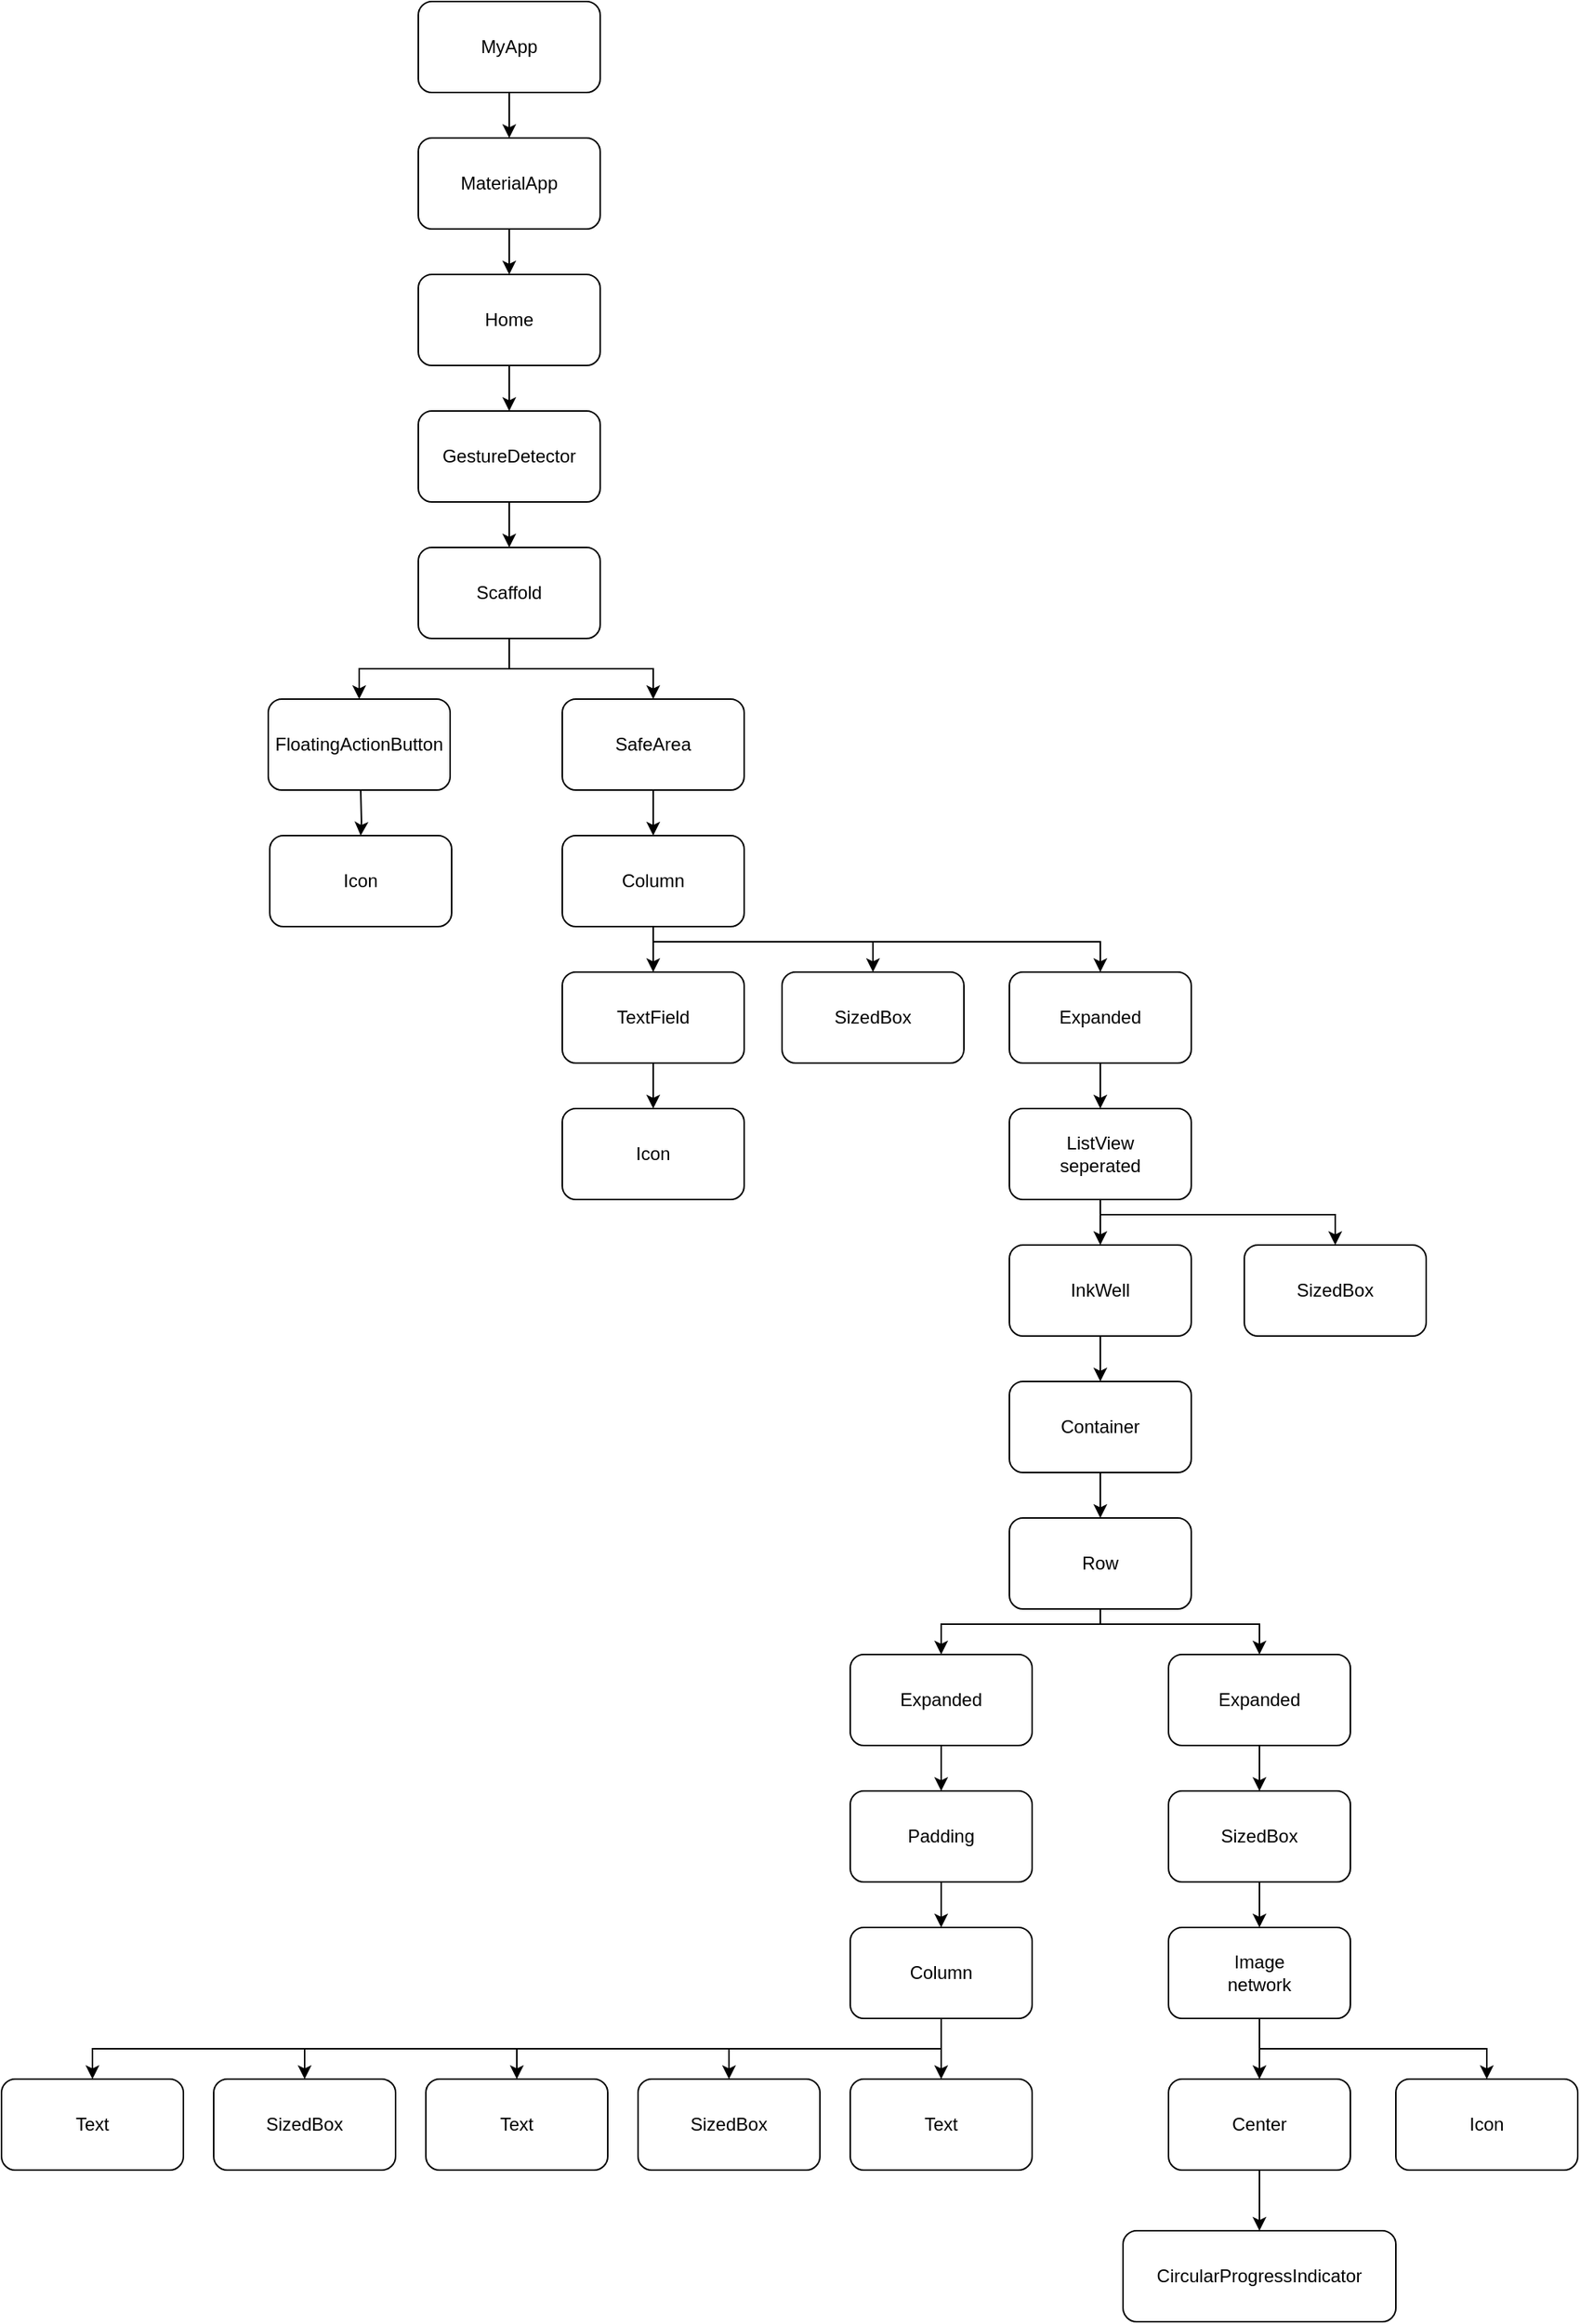 <mxfile version="27.1.4">
  <diagram name="Page-1" id="FYOwgNXaRJl_69Y85xfS">
    <mxGraphModel dx="1554" dy="1923" grid="1" gridSize="10" guides="1" tooltips="1" connect="1" arrows="1" fold="1" page="1" pageScale="1" pageWidth="850" pageHeight="1100" math="0" shadow="0">
      <root>
        <mxCell id="0" />
        <mxCell id="1" parent="0" />
        <mxCell id="5xi-BNaDQISyRTZjNF9I-16" value="" style="edgeStyle=orthogonalEdgeStyle;rounded=0;orthogonalLoop=1;jettySize=auto;html=1;" edge="1" parent="1" source="5xi-BNaDQISyRTZjNF9I-1" target="5xi-BNaDQISyRTZjNF9I-2">
          <mxGeometry relative="1" as="geometry" />
        </mxCell>
        <mxCell id="5xi-BNaDQISyRTZjNF9I-1" value="MyApp" style="rounded=1;whiteSpace=wrap;html=1;" vertex="1" parent="1">
          <mxGeometry x="365" y="-1070" width="120" height="60" as="geometry" />
        </mxCell>
        <mxCell id="5xi-BNaDQISyRTZjNF9I-17" value="" style="edgeStyle=orthogonalEdgeStyle;rounded=0;orthogonalLoop=1;jettySize=auto;html=1;" edge="1" parent="1" source="5xi-BNaDQISyRTZjNF9I-2" target="5xi-BNaDQISyRTZjNF9I-3">
          <mxGeometry relative="1" as="geometry" />
        </mxCell>
        <mxCell id="5xi-BNaDQISyRTZjNF9I-2" value="MaterialApp" style="rounded=1;whiteSpace=wrap;html=1;" vertex="1" parent="1">
          <mxGeometry x="365" y="-980" width="120" height="60" as="geometry" />
        </mxCell>
        <mxCell id="5xi-BNaDQISyRTZjNF9I-18" value="" style="edgeStyle=orthogonalEdgeStyle;rounded=0;orthogonalLoop=1;jettySize=auto;html=1;" edge="1" parent="1" source="5xi-BNaDQISyRTZjNF9I-3" target="5xi-BNaDQISyRTZjNF9I-4">
          <mxGeometry relative="1" as="geometry" />
        </mxCell>
        <mxCell id="5xi-BNaDQISyRTZjNF9I-3" value="Home" style="rounded=1;whiteSpace=wrap;html=1;" vertex="1" parent="1">
          <mxGeometry x="365" y="-890" width="120" height="60" as="geometry" />
        </mxCell>
        <mxCell id="5xi-BNaDQISyRTZjNF9I-19" value="" style="edgeStyle=orthogonalEdgeStyle;rounded=0;orthogonalLoop=1;jettySize=auto;html=1;" edge="1" parent="1" source="5xi-BNaDQISyRTZjNF9I-4" target="5xi-BNaDQISyRTZjNF9I-6">
          <mxGeometry relative="1" as="geometry" />
        </mxCell>
        <mxCell id="5xi-BNaDQISyRTZjNF9I-4" value="GestureDetector" style="rounded=1;whiteSpace=wrap;html=1;" vertex="1" parent="1">
          <mxGeometry x="365" y="-800" width="120" height="60" as="geometry" />
        </mxCell>
        <mxCell id="5xi-BNaDQISyRTZjNF9I-20" value="" style="edgeStyle=orthogonalEdgeStyle;rounded=0;orthogonalLoop=1;jettySize=auto;html=1;" edge="1" parent="1" source="5xi-BNaDQISyRTZjNF9I-6" target="5xi-BNaDQISyRTZjNF9I-9">
          <mxGeometry relative="1" as="geometry" />
        </mxCell>
        <mxCell id="5xi-BNaDQISyRTZjNF9I-37" style="edgeStyle=orthogonalEdgeStyle;rounded=0;orthogonalLoop=1;jettySize=auto;html=1;exitX=0.5;exitY=1;exitDx=0;exitDy=0;entryX=0.5;entryY=0;entryDx=0;entryDy=0;" edge="1" parent="1" source="5xi-BNaDQISyRTZjNF9I-6" target="5xi-BNaDQISyRTZjNF9I-7">
          <mxGeometry relative="1" as="geometry" />
        </mxCell>
        <mxCell id="5xi-BNaDQISyRTZjNF9I-6" value="Scaffold" style="rounded=1;whiteSpace=wrap;html=1;" vertex="1" parent="1">
          <mxGeometry x="365" y="-710" width="120" height="60" as="geometry" />
        </mxCell>
        <mxCell id="5xi-BNaDQISyRTZjNF9I-23" value="" style="edgeStyle=orthogonalEdgeStyle;rounded=0;orthogonalLoop=1;jettySize=auto;html=1;" edge="1" parent="1" target="5xi-BNaDQISyRTZjNF9I-8">
          <mxGeometry relative="1" as="geometry">
            <mxPoint x="327" y="-550" as="sourcePoint" />
          </mxGeometry>
        </mxCell>
        <mxCell id="5xi-BNaDQISyRTZjNF9I-7" value="FloatingActionButton" style="rounded=1;whiteSpace=wrap;html=1;" vertex="1" parent="1">
          <mxGeometry x="266" y="-610" width="120" height="60" as="geometry" />
        </mxCell>
        <mxCell id="5xi-BNaDQISyRTZjNF9I-8" value="Icon" style="rounded=1;whiteSpace=wrap;html=1;" vertex="1" parent="1">
          <mxGeometry x="267" y="-520" width="120" height="60" as="geometry" />
        </mxCell>
        <mxCell id="5xi-BNaDQISyRTZjNF9I-21" value="" style="edgeStyle=orthogonalEdgeStyle;rounded=0;orthogonalLoop=1;jettySize=auto;html=1;" edge="1" parent="1" source="5xi-BNaDQISyRTZjNF9I-9" target="5xi-BNaDQISyRTZjNF9I-11">
          <mxGeometry relative="1" as="geometry" />
        </mxCell>
        <mxCell id="5xi-BNaDQISyRTZjNF9I-9" value="SafeArea" style="rounded=1;whiteSpace=wrap;html=1;" vertex="1" parent="1">
          <mxGeometry x="460" y="-610" width="120" height="60" as="geometry" />
        </mxCell>
        <mxCell id="5xi-BNaDQISyRTZjNF9I-24" value="" style="edgeStyle=orthogonalEdgeStyle;rounded=0;orthogonalLoop=1;jettySize=auto;html=1;" edge="1" parent="1" source="5xi-BNaDQISyRTZjNF9I-11" target="5xi-BNaDQISyRTZjNF9I-12">
          <mxGeometry relative="1" as="geometry" />
        </mxCell>
        <mxCell id="5xi-BNaDQISyRTZjNF9I-26" style="edgeStyle=orthogonalEdgeStyle;rounded=0;orthogonalLoop=1;jettySize=auto;html=1;exitX=0.5;exitY=1;exitDx=0;exitDy=0;entryX=0.5;entryY=0;entryDx=0;entryDy=0;" edge="1" parent="1" source="5xi-BNaDQISyRTZjNF9I-11" target="5xi-BNaDQISyRTZjNF9I-14">
          <mxGeometry relative="1" as="geometry">
            <Array as="points">
              <mxPoint x="520" y="-450" />
              <mxPoint x="665" y="-450" />
            </Array>
          </mxGeometry>
        </mxCell>
        <mxCell id="5xi-BNaDQISyRTZjNF9I-27" style="edgeStyle=orthogonalEdgeStyle;rounded=0;orthogonalLoop=1;jettySize=auto;html=1;exitX=0.5;exitY=1;exitDx=0;exitDy=0;entryX=0.5;entryY=0;entryDx=0;entryDy=0;" edge="1" parent="1" source="5xi-BNaDQISyRTZjNF9I-11" target="5xi-BNaDQISyRTZjNF9I-13">
          <mxGeometry relative="1" as="geometry">
            <Array as="points">
              <mxPoint x="520" y="-450" />
              <mxPoint x="815" y="-450" />
            </Array>
          </mxGeometry>
        </mxCell>
        <mxCell id="5xi-BNaDQISyRTZjNF9I-11" value="Column" style="rounded=1;whiteSpace=wrap;html=1;" vertex="1" parent="1">
          <mxGeometry x="460" y="-520" width="120" height="60" as="geometry" />
        </mxCell>
        <mxCell id="5xi-BNaDQISyRTZjNF9I-28" value="" style="edgeStyle=orthogonalEdgeStyle;rounded=0;orthogonalLoop=1;jettySize=auto;html=1;" edge="1" parent="1" source="5xi-BNaDQISyRTZjNF9I-12" target="5xi-BNaDQISyRTZjNF9I-15">
          <mxGeometry relative="1" as="geometry" />
        </mxCell>
        <mxCell id="5xi-BNaDQISyRTZjNF9I-12" value="TextField" style="rounded=1;whiteSpace=wrap;html=1;" vertex="1" parent="1">
          <mxGeometry x="460" y="-430" width="120" height="60" as="geometry" />
        </mxCell>
        <mxCell id="5xi-BNaDQISyRTZjNF9I-30" value="" style="edgeStyle=orthogonalEdgeStyle;rounded=0;orthogonalLoop=1;jettySize=auto;html=1;" edge="1" parent="1" source="5xi-BNaDQISyRTZjNF9I-13" target="5xi-BNaDQISyRTZjNF9I-29">
          <mxGeometry relative="1" as="geometry" />
        </mxCell>
        <mxCell id="5xi-BNaDQISyRTZjNF9I-13" value="Expanded" style="rounded=1;whiteSpace=wrap;html=1;" vertex="1" parent="1">
          <mxGeometry x="755" y="-430" width="120" height="60" as="geometry" />
        </mxCell>
        <mxCell id="5xi-BNaDQISyRTZjNF9I-14" value="SizedBox" style="rounded=1;whiteSpace=wrap;html=1;" vertex="1" parent="1">
          <mxGeometry x="605" y="-430" width="120" height="60" as="geometry" />
        </mxCell>
        <mxCell id="5xi-BNaDQISyRTZjNF9I-15" value="Icon" style="rounded=1;whiteSpace=wrap;html=1;" vertex="1" parent="1">
          <mxGeometry x="460" y="-340" width="120" height="60" as="geometry" />
        </mxCell>
        <mxCell id="5xi-BNaDQISyRTZjNF9I-38" value="" style="edgeStyle=orthogonalEdgeStyle;rounded=0;orthogonalLoop=1;jettySize=auto;html=1;" edge="1" parent="1" source="5xi-BNaDQISyRTZjNF9I-29" target="5xi-BNaDQISyRTZjNF9I-31">
          <mxGeometry relative="1" as="geometry" />
        </mxCell>
        <mxCell id="5xi-BNaDQISyRTZjNF9I-58" style="edgeStyle=orthogonalEdgeStyle;rounded=0;orthogonalLoop=1;jettySize=auto;html=1;exitX=0.5;exitY=1;exitDx=0;exitDy=0;entryX=0.5;entryY=0;entryDx=0;entryDy=0;" edge="1" parent="1" source="5xi-BNaDQISyRTZjNF9I-29" target="5xi-BNaDQISyRTZjNF9I-57">
          <mxGeometry relative="1" as="geometry">
            <Array as="points">
              <mxPoint x="815" y="-270" />
              <mxPoint x="970" y="-270" />
            </Array>
          </mxGeometry>
        </mxCell>
        <mxCell id="5xi-BNaDQISyRTZjNF9I-29" value="ListView&lt;div&gt;seperated&lt;/div&gt;" style="rounded=1;whiteSpace=wrap;html=1;" vertex="1" parent="1">
          <mxGeometry x="755" y="-340" width="120" height="60" as="geometry" />
        </mxCell>
        <mxCell id="5xi-BNaDQISyRTZjNF9I-39" value="" style="edgeStyle=orthogonalEdgeStyle;rounded=0;orthogonalLoop=1;jettySize=auto;html=1;" edge="1" parent="1" source="5xi-BNaDQISyRTZjNF9I-31" target="5xi-BNaDQISyRTZjNF9I-32">
          <mxGeometry relative="1" as="geometry" />
        </mxCell>
        <mxCell id="5xi-BNaDQISyRTZjNF9I-31" value="InkWell" style="rounded=1;whiteSpace=wrap;html=1;" vertex="1" parent="1">
          <mxGeometry x="755" y="-250" width="120" height="60" as="geometry" />
        </mxCell>
        <mxCell id="5xi-BNaDQISyRTZjNF9I-40" value="" style="edgeStyle=orthogonalEdgeStyle;rounded=0;orthogonalLoop=1;jettySize=auto;html=1;" edge="1" parent="1" source="5xi-BNaDQISyRTZjNF9I-32" target="5xi-BNaDQISyRTZjNF9I-33">
          <mxGeometry relative="1" as="geometry" />
        </mxCell>
        <mxCell id="5xi-BNaDQISyRTZjNF9I-32" value="Container" style="rounded=1;whiteSpace=wrap;html=1;" vertex="1" parent="1">
          <mxGeometry x="755" y="-160" width="120" height="60" as="geometry" />
        </mxCell>
        <mxCell id="5xi-BNaDQISyRTZjNF9I-41" style="edgeStyle=orthogonalEdgeStyle;rounded=0;orthogonalLoop=1;jettySize=auto;html=1;exitX=0.5;exitY=1;exitDx=0;exitDy=0;entryX=0.5;entryY=0;entryDx=0;entryDy=0;" edge="1" parent="1" source="5xi-BNaDQISyRTZjNF9I-33" target="5xi-BNaDQISyRTZjNF9I-35">
          <mxGeometry relative="1" as="geometry">
            <Array as="points">
              <mxPoint x="815" />
              <mxPoint x="920" />
            </Array>
          </mxGeometry>
        </mxCell>
        <mxCell id="5xi-BNaDQISyRTZjNF9I-42" style="edgeStyle=orthogonalEdgeStyle;rounded=0;orthogonalLoop=1;jettySize=auto;html=1;exitX=0.5;exitY=1;exitDx=0;exitDy=0;entryX=0.5;entryY=0;entryDx=0;entryDy=0;" edge="1" parent="1" source="5xi-BNaDQISyRTZjNF9I-33" target="5xi-BNaDQISyRTZjNF9I-34">
          <mxGeometry relative="1" as="geometry">
            <Array as="points">
              <mxPoint x="815" />
              <mxPoint x="710" />
            </Array>
          </mxGeometry>
        </mxCell>
        <mxCell id="5xi-BNaDQISyRTZjNF9I-33" value="Row" style="rounded=1;whiteSpace=wrap;html=1;" vertex="1" parent="1">
          <mxGeometry x="755" y="-70" width="120" height="60" as="geometry" />
        </mxCell>
        <mxCell id="5xi-BNaDQISyRTZjNF9I-44" value="" style="edgeStyle=orthogonalEdgeStyle;rounded=0;orthogonalLoop=1;jettySize=auto;html=1;" edge="1" parent="1" source="5xi-BNaDQISyRTZjNF9I-34" target="5xi-BNaDQISyRTZjNF9I-43">
          <mxGeometry relative="1" as="geometry" />
        </mxCell>
        <mxCell id="5xi-BNaDQISyRTZjNF9I-34" value="Expanded" style="rounded=1;whiteSpace=wrap;html=1;" vertex="1" parent="1">
          <mxGeometry x="650" y="20" width="120" height="60" as="geometry" />
        </mxCell>
        <mxCell id="5xi-BNaDQISyRTZjNF9I-55" value="" style="edgeStyle=orthogonalEdgeStyle;rounded=0;orthogonalLoop=1;jettySize=auto;html=1;" edge="1" parent="1" source="5xi-BNaDQISyRTZjNF9I-35" target="5xi-BNaDQISyRTZjNF9I-54">
          <mxGeometry relative="1" as="geometry" />
        </mxCell>
        <mxCell id="5xi-BNaDQISyRTZjNF9I-35" value="Expanded" style="rounded=1;whiteSpace=wrap;html=1;" vertex="1" parent="1">
          <mxGeometry x="860" y="20" width="120" height="60" as="geometry" />
        </mxCell>
        <mxCell id="5xi-BNaDQISyRTZjNF9I-46" value="" style="edgeStyle=orthogonalEdgeStyle;rounded=0;orthogonalLoop=1;jettySize=auto;html=1;" edge="1" parent="1" source="5xi-BNaDQISyRTZjNF9I-43" target="5xi-BNaDQISyRTZjNF9I-45">
          <mxGeometry relative="1" as="geometry" />
        </mxCell>
        <mxCell id="5xi-BNaDQISyRTZjNF9I-43" value="Padding" style="rounded=1;whiteSpace=wrap;html=1;" vertex="1" parent="1">
          <mxGeometry x="650" y="110" width="120" height="60" as="geometry" />
        </mxCell>
        <mxCell id="5xi-BNaDQISyRTZjNF9I-53" value="" style="edgeStyle=orthogonalEdgeStyle;rounded=0;orthogonalLoop=1;jettySize=auto;html=1;" edge="1" parent="1" source="5xi-BNaDQISyRTZjNF9I-45" target="5xi-BNaDQISyRTZjNF9I-50">
          <mxGeometry relative="1" as="geometry" />
        </mxCell>
        <mxCell id="5xi-BNaDQISyRTZjNF9I-60" style="edgeStyle=orthogonalEdgeStyle;rounded=0;orthogonalLoop=1;jettySize=auto;html=1;exitX=0.5;exitY=1;exitDx=0;exitDy=0;entryX=0.5;entryY=0;entryDx=0;entryDy=0;" edge="1" parent="1" source="5xi-BNaDQISyRTZjNF9I-45" target="5xi-BNaDQISyRTZjNF9I-47">
          <mxGeometry relative="1" as="geometry" />
        </mxCell>
        <mxCell id="5xi-BNaDQISyRTZjNF9I-61" style="edgeStyle=orthogonalEdgeStyle;rounded=0;orthogonalLoop=1;jettySize=auto;html=1;exitX=0.5;exitY=1;exitDx=0;exitDy=0;entryX=0.5;entryY=0;entryDx=0;entryDy=0;" edge="1" parent="1" source="5xi-BNaDQISyRTZjNF9I-45" target="5xi-BNaDQISyRTZjNF9I-52">
          <mxGeometry relative="1" as="geometry" />
        </mxCell>
        <mxCell id="5xi-BNaDQISyRTZjNF9I-63" style="edgeStyle=orthogonalEdgeStyle;rounded=0;orthogonalLoop=1;jettySize=auto;html=1;exitX=0.5;exitY=1;exitDx=0;exitDy=0;entryX=0.5;entryY=0;entryDx=0;entryDy=0;" edge="1" parent="1" source="5xi-BNaDQISyRTZjNF9I-45" target="5xi-BNaDQISyRTZjNF9I-48">
          <mxGeometry relative="1" as="geometry" />
        </mxCell>
        <mxCell id="5xi-BNaDQISyRTZjNF9I-64" style="edgeStyle=orthogonalEdgeStyle;rounded=0;orthogonalLoop=1;jettySize=auto;html=1;exitX=0.5;exitY=1;exitDx=0;exitDy=0;entryX=0.5;entryY=0;entryDx=0;entryDy=0;" edge="1" parent="1" source="5xi-BNaDQISyRTZjNF9I-45" target="5xi-BNaDQISyRTZjNF9I-51">
          <mxGeometry relative="1" as="geometry" />
        </mxCell>
        <mxCell id="5xi-BNaDQISyRTZjNF9I-45" value="Column" style="rounded=1;whiteSpace=wrap;html=1;" vertex="1" parent="1">
          <mxGeometry x="650" y="200" width="120" height="60" as="geometry" />
        </mxCell>
        <mxCell id="5xi-BNaDQISyRTZjNF9I-47" value="Text" style="rounded=1;whiteSpace=wrap;html=1;" vertex="1" parent="1">
          <mxGeometry x="90" y="300" width="120" height="60" as="geometry" />
        </mxCell>
        <mxCell id="5xi-BNaDQISyRTZjNF9I-48" value="Text" style="rounded=1;whiteSpace=wrap;html=1;" vertex="1" parent="1">
          <mxGeometry x="370" y="300" width="120" height="60" as="geometry" />
        </mxCell>
        <mxCell id="5xi-BNaDQISyRTZjNF9I-50" value="Text" style="rounded=1;whiteSpace=wrap;html=1;" vertex="1" parent="1">
          <mxGeometry x="650" y="300" width="120" height="60" as="geometry" />
        </mxCell>
        <mxCell id="5xi-BNaDQISyRTZjNF9I-51" value="SizedBox" style="rounded=1;whiteSpace=wrap;html=1;" vertex="1" parent="1">
          <mxGeometry x="510" y="300" width="120" height="60" as="geometry" />
        </mxCell>
        <mxCell id="5xi-BNaDQISyRTZjNF9I-52" value="SizedBox" style="rounded=1;whiteSpace=wrap;html=1;" vertex="1" parent="1">
          <mxGeometry x="230" y="300" width="120" height="60" as="geometry" />
        </mxCell>
        <mxCell id="5xi-BNaDQISyRTZjNF9I-59" value="" style="edgeStyle=orthogonalEdgeStyle;rounded=0;orthogonalLoop=1;jettySize=auto;html=1;" edge="1" parent="1" source="5xi-BNaDQISyRTZjNF9I-54" target="5xi-BNaDQISyRTZjNF9I-56">
          <mxGeometry relative="1" as="geometry" />
        </mxCell>
        <mxCell id="5xi-BNaDQISyRTZjNF9I-54" value="SizedBox" style="rounded=1;whiteSpace=wrap;html=1;" vertex="1" parent="1">
          <mxGeometry x="860" y="110" width="120" height="60" as="geometry" />
        </mxCell>
        <mxCell id="5xi-BNaDQISyRTZjNF9I-67" value="" style="edgeStyle=orthogonalEdgeStyle;rounded=0;orthogonalLoop=1;jettySize=auto;html=1;" edge="1" parent="1" source="5xi-BNaDQISyRTZjNF9I-56" target="5xi-BNaDQISyRTZjNF9I-65">
          <mxGeometry relative="1" as="geometry" />
        </mxCell>
        <mxCell id="5xi-BNaDQISyRTZjNF9I-71" style="edgeStyle=orthogonalEdgeStyle;rounded=0;orthogonalLoop=1;jettySize=auto;html=1;exitX=0.5;exitY=1;exitDx=0;exitDy=0;entryX=0.5;entryY=0;entryDx=0;entryDy=0;" edge="1" parent="1" source="5xi-BNaDQISyRTZjNF9I-56" target="5xi-BNaDQISyRTZjNF9I-70">
          <mxGeometry relative="1" as="geometry" />
        </mxCell>
        <mxCell id="5xi-BNaDQISyRTZjNF9I-56" value="Image&lt;div&gt;network&lt;/div&gt;" style="rounded=1;whiteSpace=wrap;html=1;" vertex="1" parent="1">
          <mxGeometry x="860" y="200" width="120" height="60" as="geometry" />
        </mxCell>
        <mxCell id="5xi-BNaDQISyRTZjNF9I-57" value="SizedBox" style="rounded=1;whiteSpace=wrap;html=1;" vertex="1" parent="1">
          <mxGeometry x="910" y="-250" width="120" height="60" as="geometry" />
        </mxCell>
        <mxCell id="5xi-BNaDQISyRTZjNF9I-69" value="" style="edgeStyle=orthogonalEdgeStyle;rounded=0;orthogonalLoop=1;jettySize=auto;html=1;" edge="1" parent="1" source="5xi-BNaDQISyRTZjNF9I-65" target="5xi-BNaDQISyRTZjNF9I-66">
          <mxGeometry relative="1" as="geometry" />
        </mxCell>
        <mxCell id="5xi-BNaDQISyRTZjNF9I-65" value="Center" style="rounded=1;whiteSpace=wrap;html=1;" vertex="1" parent="1">
          <mxGeometry x="860" y="300" width="120" height="60" as="geometry" />
        </mxCell>
        <mxCell id="5xi-BNaDQISyRTZjNF9I-66" value="CircularProgressIndicator" style="rounded=1;whiteSpace=wrap;html=1;" vertex="1" parent="1">
          <mxGeometry x="830" y="400" width="180" height="60" as="geometry" />
        </mxCell>
        <mxCell id="5xi-BNaDQISyRTZjNF9I-70" value="Icon" style="rounded=1;whiteSpace=wrap;html=1;" vertex="1" parent="1">
          <mxGeometry x="1010" y="300" width="120" height="60" as="geometry" />
        </mxCell>
      </root>
    </mxGraphModel>
  </diagram>
</mxfile>

